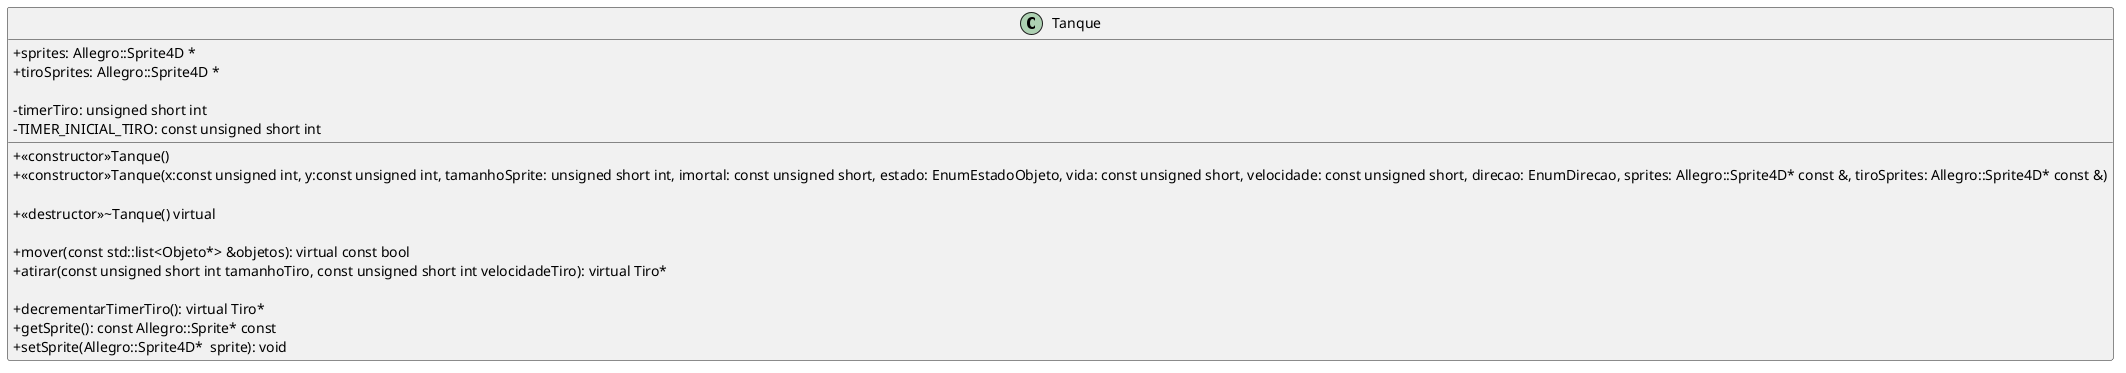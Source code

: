@startuml
!startsub TANQUE

skinparam classAttributeIconSize 0

class "Tanque"{
        + <<constructor>>Tanque()
        + <<constructor>>Tanque(x:const unsigned int, y:const unsigned int, tamanhoSprite: unsigned short int, imortal: const unsigned short, estado: EnumEstadoObjeto, vida: const unsigned short, velocidade: const unsigned short, direcao: EnumDirecao, sprites: Allegro::Sprite4D* const &, tiroSprites: Allegro::Sprite4D* const &)
        
        + <<destructor>>~Tanque() virtual

        + mover(const std::list<Objeto*> &objetos): virtual const bool
        + atirar(const unsigned short int tamanhoTiro, const unsigned short int velocidadeTiro): virtual Tiro*

        + decrementarTimerTiro(): virtual Tiro*
        + getSprite(): const Allegro::Sprite* const
        + setSprite(Allegro::Sprite4D*  sprite): void
        + sprites: Allegro::Sprite4D *
        + tiroSprites: Allegro::Sprite4D *

        - timerTiro: unsigned short int 
        - TIMER_INICIAL_TIRO: const unsigned short int

}

!endsub
@enduml